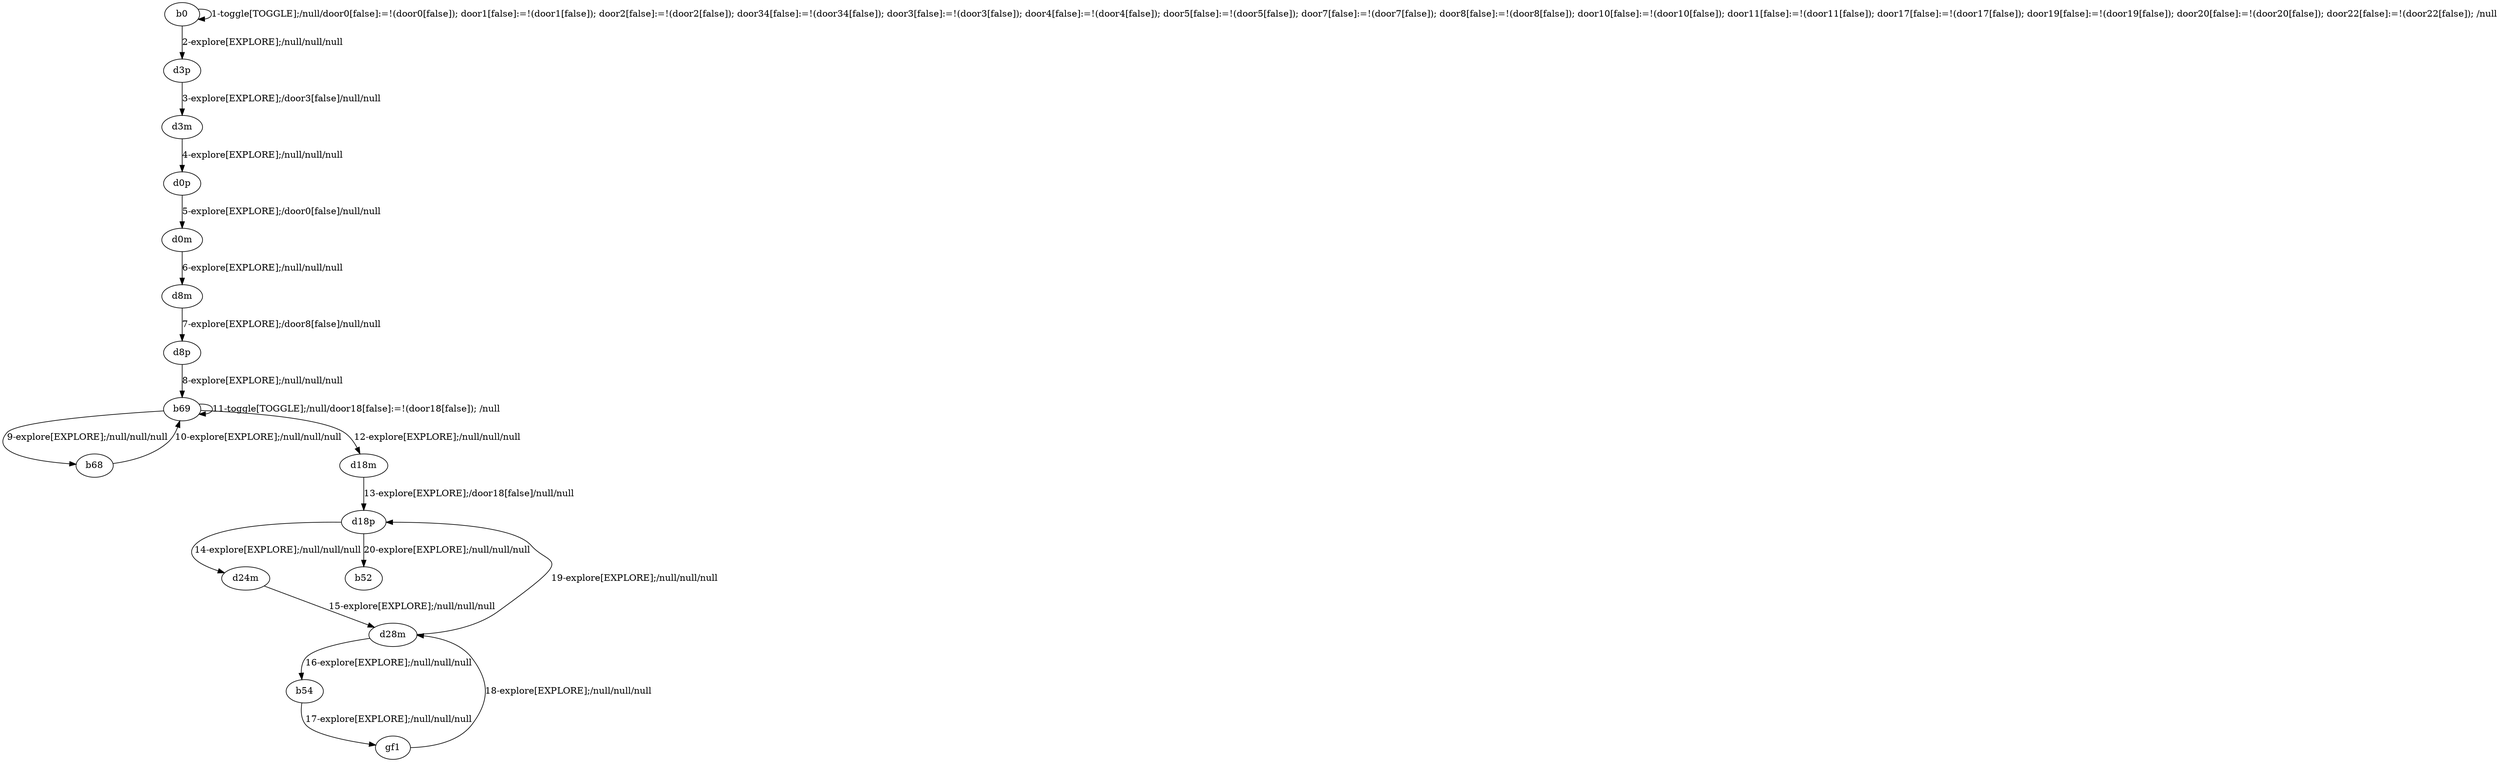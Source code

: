 # Total number of goals covered by this test: 2
# d18p --> b52
# d28m --> d18p

digraph g {
"b0" -> "b0" [label = "1-toggle[TOGGLE];/null/door0[false]:=!(door0[false]); door1[false]:=!(door1[false]); door2[false]:=!(door2[false]); door34[false]:=!(door34[false]); door3[false]:=!(door3[false]); door4[false]:=!(door4[false]); door5[false]:=!(door5[false]); door7[false]:=!(door7[false]); door8[false]:=!(door8[false]); door10[false]:=!(door10[false]); door11[false]:=!(door11[false]); door17[false]:=!(door17[false]); door19[false]:=!(door19[false]); door20[false]:=!(door20[false]); door22[false]:=!(door22[false]); /null"];
"b0" -> "d3p" [label = "2-explore[EXPLORE];/null/null/null"];
"d3p" -> "d3m" [label = "3-explore[EXPLORE];/door3[false]/null/null"];
"d3m" -> "d0p" [label = "4-explore[EXPLORE];/null/null/null"];
"d0p" -> "d0m" [label = "5-explore[EXPLORE];/door0[false]/null/null"];
"d0m" -> "d8m" [label = "6-explore[EXPLORE];/null/null/null"];
"d8m" -> "d8p" [label = "7-explore[EXPLORE];/door8[false]/null/null"];
"d8p" -> "b69" [label = "8-explore[EXPLORE];/null/null/null"];
"b69" -> "b68" [label = "9-explore[EXPLORE];/null/null/null"];
"b68" -> "b69" [label = "10-explore[EXPLORE];/null/null/null"];
"b69" -> "b69" [label = "11-toggle[TOGGLE];/null/door18[false]:=!(door18[false]); /null"];
"b69" -> "d18m" [label = "12-explore[EXPLORE];/null/null/null"];
"d18m" -> "d18p" [label = "13-explore[EXPLORE];/door18[false]/null/null"];
"d18p" -> "d24m" [label = "14-explore[EXPLORE];/null/null/null"];
"d24m" -> "d28m" [label = "15-explore[EXPLORE];/null/null/null"];
"d28m" -> "b54" [label = "16-explore[EXPLORE];/null/null/null"];
"b54" -> "gf1" [label = "17-explore[EXPLORE];/null/null/null"];
"gf1" -> "d28m" [label = "18-explore[EXPLORE];/null/null/null"];
"d28m" -> "d18p" [label = "19-explore[EXPLORE];/null/null/null"];
"d18p" -> "b52" [label = "20-explore[EXPLORE];/null/null/null"];
}